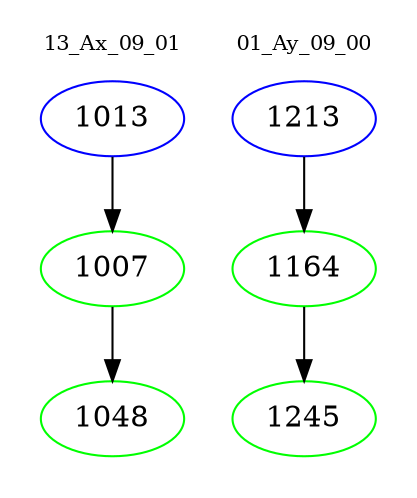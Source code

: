 digraph{
subgraph cluster_0 {
color = white
label = "13_Ax_09_01";
fontsize=10;
T0_1013 [label="1013", color="blue"]
T0_1013 -> T0_1007 [color="black"]
T0_1007 [label="1007", color="green"]
T0_1007 -> T0_1048 [color="black"]
T0_1048 [label="1048", color="green"]
}
subgraph cluster_1 {
color = white
label = "01_Ay_09_00";
fontsize=10;
T1_1213 [label="1213", color="blue"]
T1_1213 -> T1_1164 [color="black"]
T1_1164 [label="1164", color="green"]
T1_1164 -> T1_1245 [color="black"]
T1_1245 [label="1245", color="green"]
}
}
